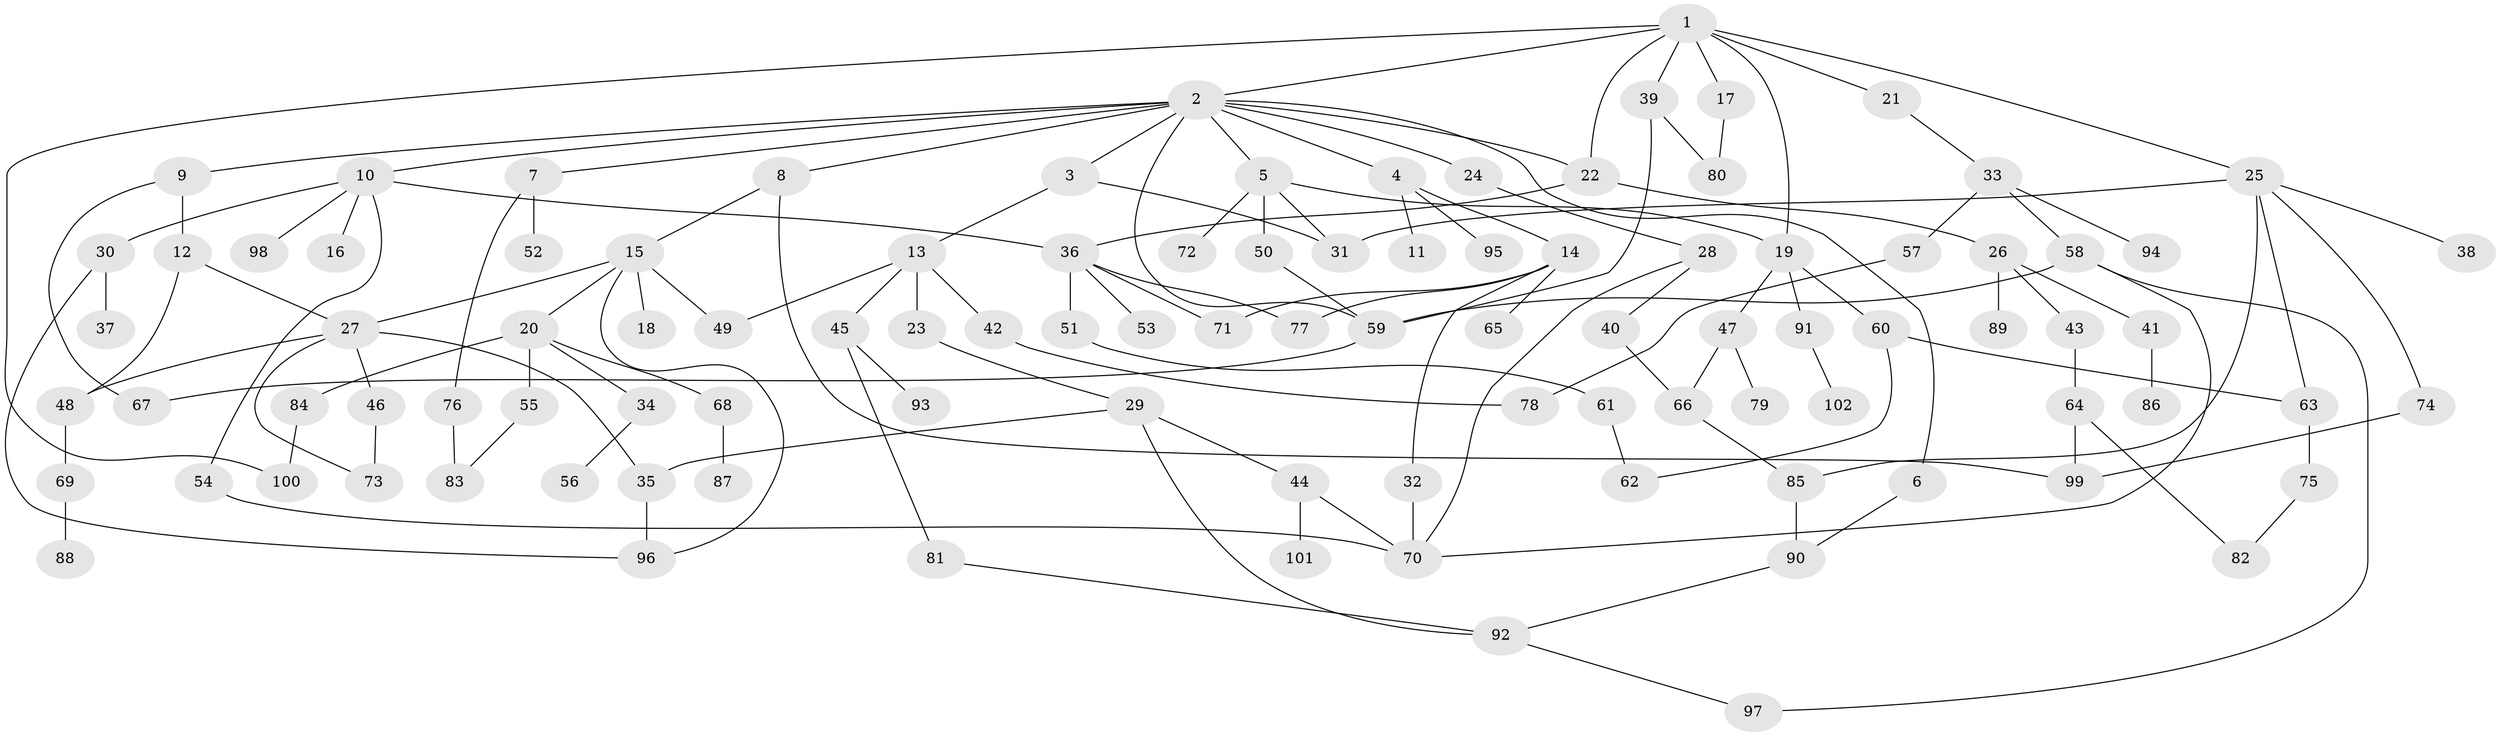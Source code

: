 // coarse degree distribution, {5: 0.03333333333333333, 1: 0.4, 6: 0.06666666666666667, 3: 0.13333333333333333, 4: 0.06666666666666667, 2: 0.16666666666666666, 7: 0.03333333333333333, 8: 0.06666666666666667, 10: 0.03333333333333333}
// Generated by graph-tools (version 1.1) at 2025/45/03/04/25 21:45:57]
// undirected, 102 vertices, 138 edges
graph export_dot {
graph [start="1"]
  node [color=gray90,style=filled];
  1;
  2;
  3;
  4;
  5;
  6;
  7;
  8;
  9;
  10;
  11;
  12;
  13;
  14;
  15;
  16;
  17;
  18;
  19;
  20;
  21;
  22;
  23;
  24;
  25;
  26;
  27;
  28;
  29;
  30;
  31;
  32;
  33;
  34;
  35;
  36;
  37;
  38;
  39;
  40;
  41;
  42;
  43;
  44;
  45;
  46;
  47;
  48;
  49;
  50;
  51;
  52;
  53;
  54;
  55;
  56;
  57;
  58;
  59;
  60;
  61;
  62;
  63;
  64;
  65;
  66;
  67;
  68;
  69;
  70;
  71;
  72;
  73;
  74;
  75;
  76;
  77;
  78;
  79;
  80;
  81;
  82;
  83;
  84;
  85;
  86;
  87;
  88;
  89;
  90;
  91;
  92;
  93;
  94;
  95;
  96;
  97;
  98;
  99;
  100;
  101;
  102;
  1 -- 2;
  1 -- 17;
  1 -- 19;
  1 -- 21;
  1 -- 22;
  1 -- 25;
  1 -- 39;
  1 -- 100;
  2 -- 3;
  2 -- 4;
  2 -- 5;
  2 -- 6;
  2 -- 7;
  2 -- 8;
  2 -- 9;
  2 -- 10;
  2 -- 24;
  2 -- 59;
  2 -- 22;
  3 -- 13;
  3 -- 31;
  4 -- 11;
  4 -- 14;
  4 -- 95;
  5 -- 50;
  5 -- 72;
  5 -- 19;
  5 -- 31;
  6 -- 90;
  7 -- 52;
  7 -- 76;
  8 -- 15;
  8 -- 99;
  9 -- 12;
  9 -- 67;
  10 -- 16;
  10 -- 30;
  10 -- 36;
  10 -- 54;
  10 -- 98;
  12 -- 48;
  12 -- 27;
  13 -- 23;
  13 -- 42;
  13 -- 45;
  13 -- 49;
  14 -- 32;
  14 -- 65;
  14 -- 71;
  14 -- 77;
  15 -- 18;
  15 -- 20;
  15 -- 27;
  15 -- 49;
  15 -- 96;
  17 -- 80;
  19 -- 47;
  19 -- 60;
  19 -- 91;
  20 -- 34;
  20 -- 55;
  20 -- 68;
  20 -- 84;
  21 -- 33;
  22 -- 26;
  22 -- 36;
  23 -- 29;
  24 -- 28;
  25 -- 31;
  25 -- 38;
  25 -- 74;
  25 -- 85;
  25 -- 63;
  26 -- 41;
  26 -- 43;
  26 -- 89;
  27 -- 46;
  27 -- 73;
  27 -- 35;
  27 -- 48;
  28 -- 40;
  28 -- 70;
  29 -- 35;
  29 -- 44;
  29 -- 92;
  30 -- 37;
  30 -- 96;
  32 -- 70;
  33 -- 57;
  33 -- 58;
  33 -- 94;
  34 -- 56;
  35 -- 96;
  36 -- 51;
  36 -- 53;
  36 -- 77;
  36 -- 71;
  39 -- 59;
  39 -- 80;
  40 -- 66;
  41 -- 86;
  42 -- 78;
  43 -- 64;
  44 -- 101;
  44 -- 70;
  45 -- 81;
  45 -- 93;
  46 -- 73;
  47 -- 66;
  47 -- 79;
  48 -- 69;
  50 -- 59;
  51 -- 61;
  54 -- 70;
  55 -- 83;
  57 -- 78;
  58 -- 59;
  58 -- 70;
  58 -- 97;
  59 -- 67;
  60 -- 63;
  60 -- 62;
  61 -- 62;
  63 -- 75;
  64 -- 99;
  64 -- 82;
  66 -- 85;
  68 -- 87;
  69 -- 88;
  74 -- 99;
  75 -- 82;
  76 -- 83;
  81 -- 92;
  84 -- 100;
  85 -- 90;
  90 -- 92;
  91 -- 102;
  92 -- 97;
}
